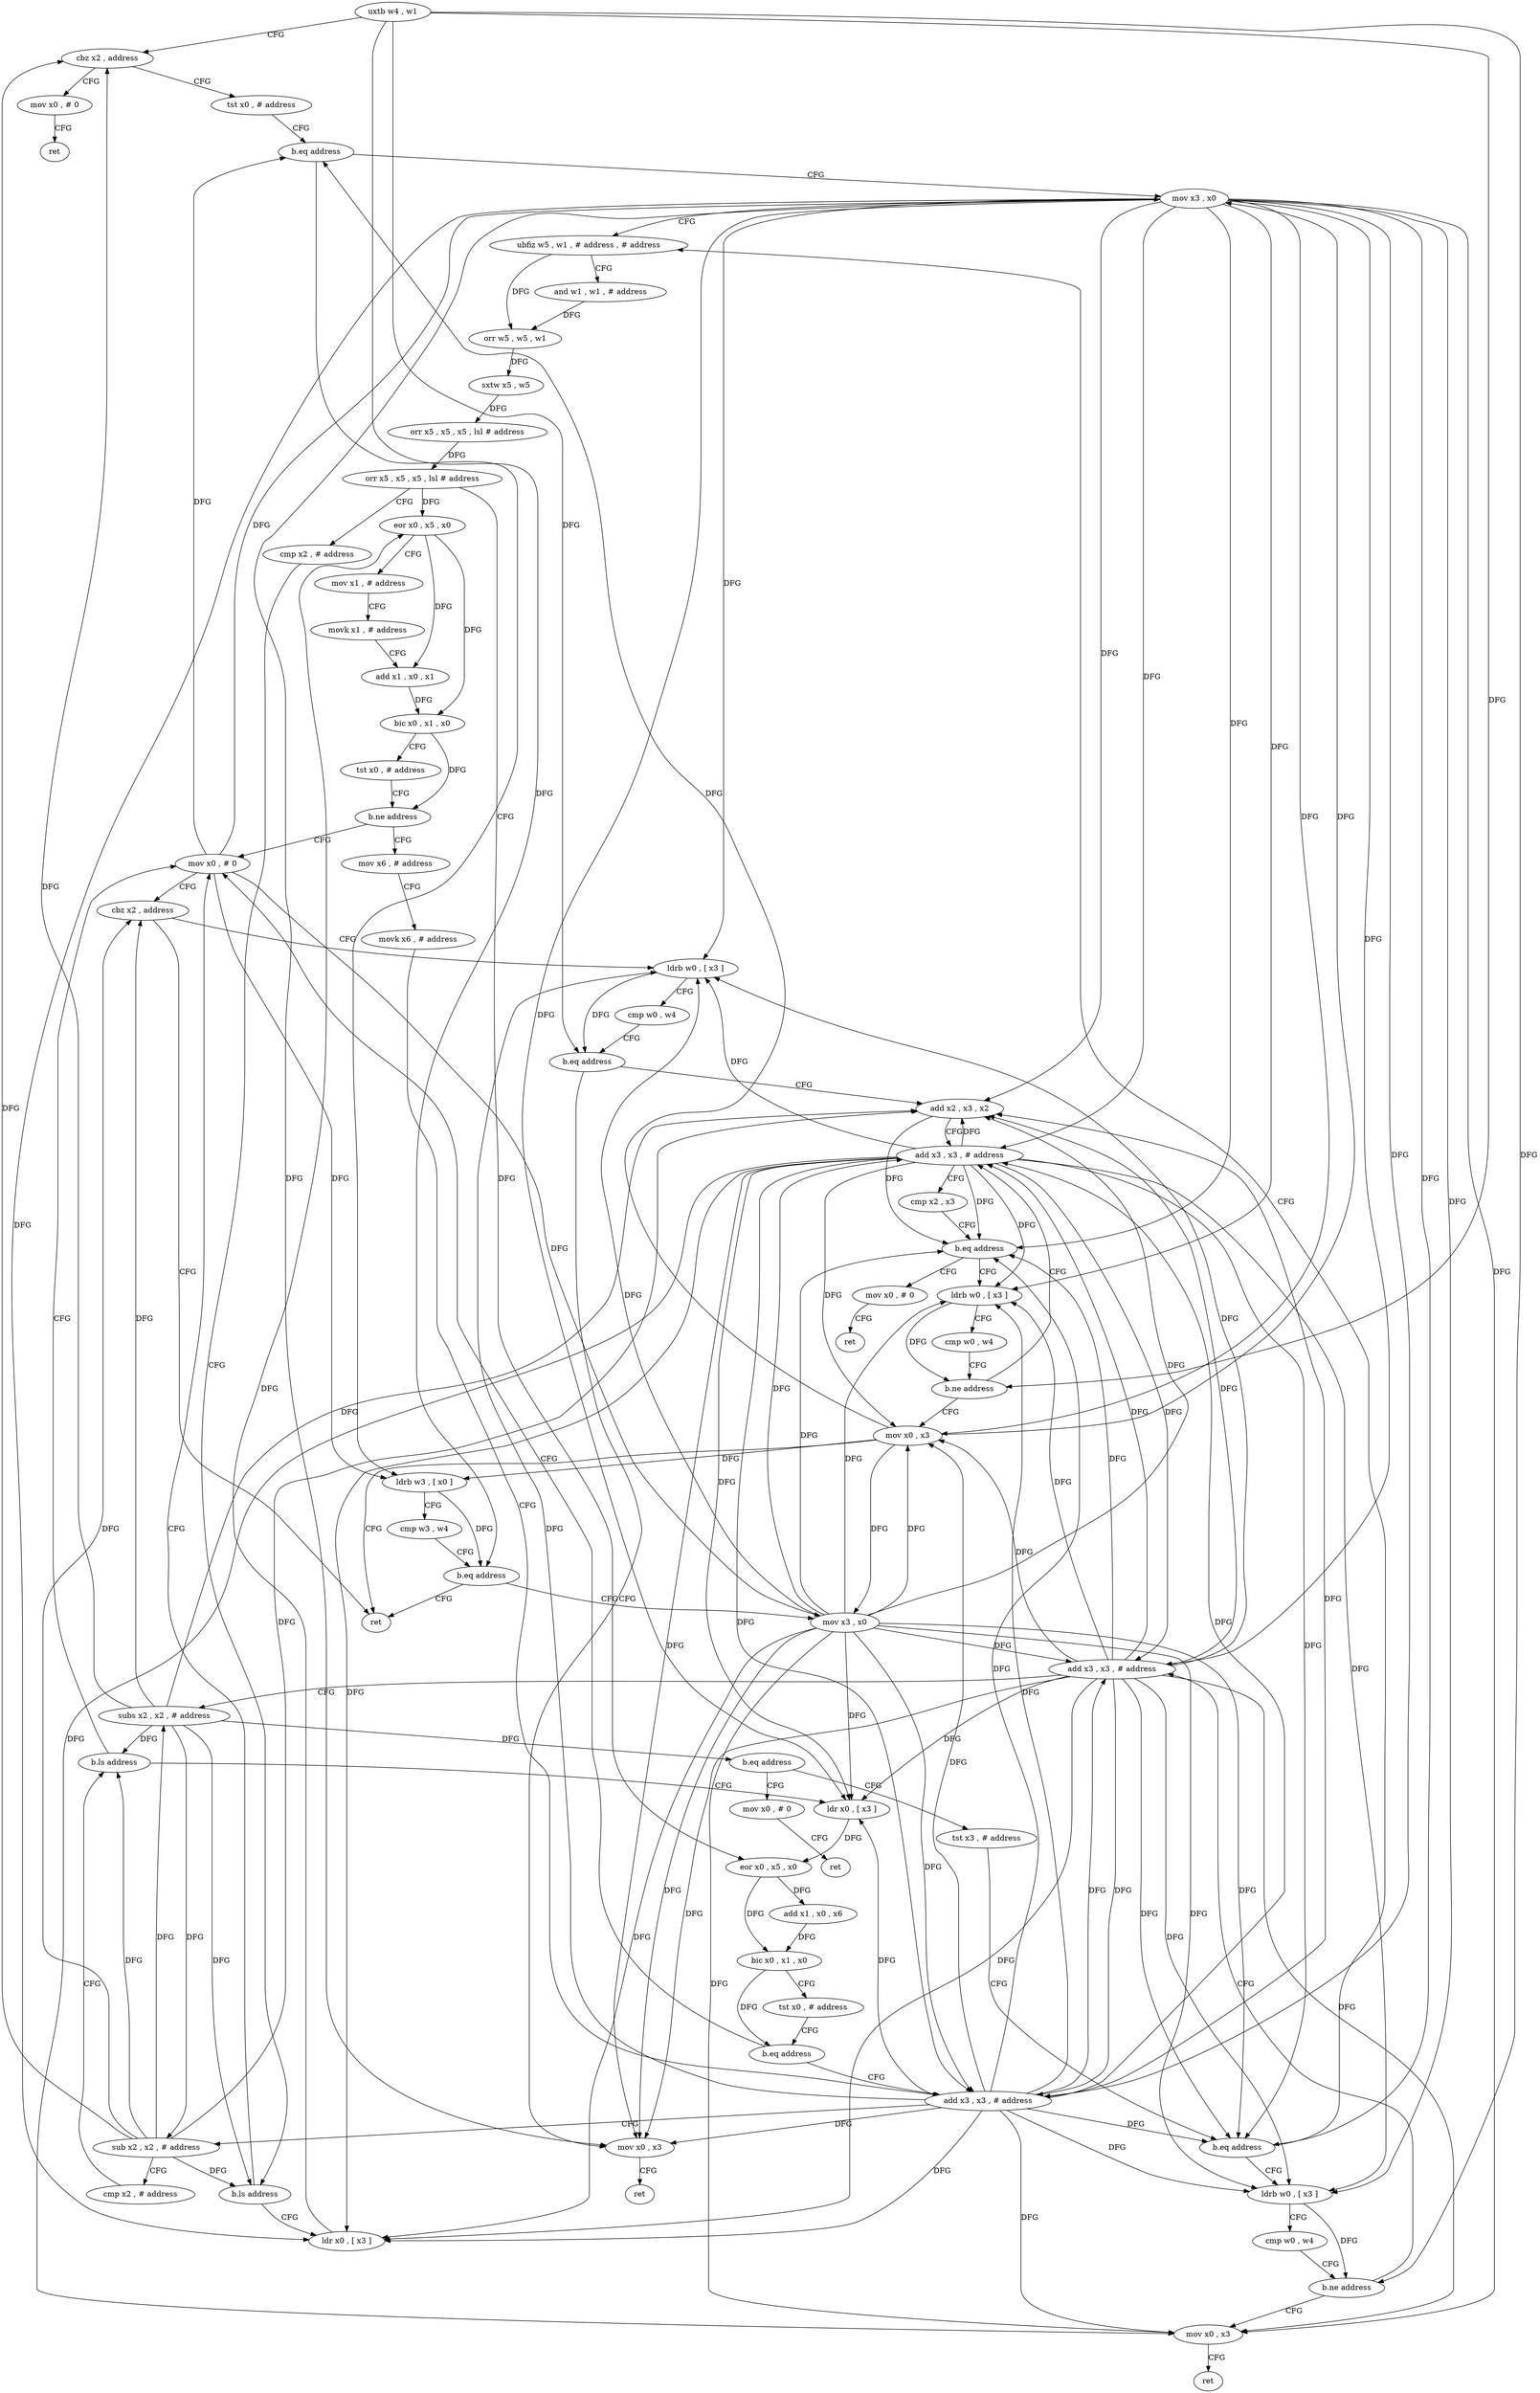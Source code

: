 digraph "func" {
"4398064" [label = "uxtb w4 , w1" ]
"4398068" [label = "cbz x2 , address" ]
"4398316" [label = "mov x0 , # 0" ]
"4398072" [label = "tst x0 , # address" ]
"4398320" [label = "ret" ]
"4398076" [label = "b.eq address" ]
"4398136" [label = "mov x3 , x0" ]
"4398080" [label = "ldrb w3 , [ x0 ]" ]
"4398140" [label = "ubfiz w5 , w1 , # address , # address" ]
"4398084" [label = "cmp w3 , w4" ]
"4398088" [label = "b.eq address" ]
"4398304" [label = "ret" ]
"4398092" [label = "mov x3 , x0" ]
"4398252" [label = "mov x0 , # 0" ]
"4398256" [label = "cbz x2 , address" ]
"4398260" [label = "ldrb w0 , [ x3 ]" ]
"4398172" [label = "ldr x0 , [ x3 ]" ]
"4398176" [label = "eor x0 , x5 , x0" ]
"4398180" [label = "mov x1 , # address" ]
"4398184" [label = "movk x1 , # address" ]
"4398188" [label = "add x1 , x0 , x1" ]
"4398192" [label = "bic x0 , x1 , x0" ]
"4398196" [label = "tst x0 , # address" ]
"4398200" [label = "b.ne address" ]
"4398204" [label = "mov x6 , # address" ]
"4398096" [label = "add x3 , x3 , # address" ]
"4398264" [label = "cmp w0 , w4" ]
"4398268" [label = "b.eq address" ]
"4398332" [label = "mov x0 , x3" ]
"4398272" [label = "add x2 , x3 , x2" ]
"4398208" [label = "movk x6 , # address" ]
"4398212" [label = "add x3 , x3 , # address" ]
"4398324" [label = "mov x0 , # 0" ]
"4398328" [label = "ret" ]
"4398108" [label = "tst x3 , # address" ]
"4398112" [label = "b.eq address" ]
"4398116" [label = "ldrb w0 , [ x3 ]" ]
"4398336" [label = "ret" ]
"4398276" [label = "add x3 , x3 , # address" ]
"4398228" [label = "ldr x0 , [ x3 ]" ]
"4398232" [label = "eor x0 , x5 , x0" ]
"4398236" [label = "add x1 , x0 , x6" ]
"4398240" [label = "bic x0 , x1 , x0" ]
"4398244" [label = "tst x0 , # address" ]
"4398248" [label = "b.eq address" ]
"4398144" [label = "and w1 , w1 , # address" ]
"4398148" [label = "orr w5 , w5 , w1" ]
"4398152" [label = "sxtw x5 , w5" ]
"4398156" [label = "orr x5 , x5 , x5 , lsl # address" ]
"4398160" [label = "orr x5 , x5 , x5 , lsl # address" ]
"4398164" [label = "cmp x2 , # address" ]
"4398168" [label = "b.ls address" ]
"4398120" [label = "cmp w0 , w4" ]
"4398124" [label = "b.ne address" ]
"4398128" [label = "mov x0 , x3" ]
"4398308" [label = "mov x0 , # 0" ]
"4398312" [label = "ret" ]
"4398288" [label = "ldrb w0 , [ x3 ]" ]
"4398292" [label = "cmp w0 , w4" ]
"4398296" [label = "b.ne address" ]
"4398300" [label = "mov x0 , x3" ]
"4398216" [label = "sub x2 , x2 , # address" ]
"4398220" [label = "cmp x2 , # address" ]
"4398224" [label = "b.ls address" ]
"4398100" [label = "subs x2 , x2 , # address" ]
"4398104" [label = "b.eq address" ]
"4398132" [label = "ret" ]
"4398280" [label = "cmp x2 , x3" ]
"4398284" [label = "b.eq address" ]
"4398064" -> "4398068" [ label = "CFG" ]
"4398064" -> "4398088" [ label = "DFG" ]
"4398064" -> "4398268" [ label = "DFG" ]
"4398064" -> "4398124" [ label = "DFG" ]
"4398064" -> "4398296" [ label = "DFG" ]
"4398068" -> "4398316" [ label = "CFG" ]
"4398068" -> "4398072" [ label = "CFG" ]
"4398316" -> "4398320" [ label = "CFG" ]
"4398072" -> "4398076" [ label = "CFG" ]
"4398076" -> "4398136" [ label = "CFG" ]
"4398076" -> "4398080" [ label = "CFG" ]
"4398136" -> "4398140" [ label = "CFG" ]
"4398136" -> "4398172" [ label = "DFG" ]
"4398136" -> "4398096" [ label = "DFG" ]
"4398136" -> "4398260" [ label = "DFG" ]
"4398136" -> "4398112" [ label = "DFG" ]
"4398136" -> "4398332" [ label = "DFG" ]
"4398136" -> "4398272" [ label = "DFG" ]
"4398136" -> "4398212" [ label = "DFG" ]
"4398136" -> "4398116" [ label = "DFG" ]
"4398136" -> "4398276" [ label = "DFG" ]
"4398136" -> "4398284" [ label = "DFG" ]
"4398136" -> "4398228" [ label = "DFG" ]
"4398136" -> "4398128" [ label = "DFG" ]
"4398136" -> "4398288" [ label = "DFG" ]
"4398136" -> "4398300" [ label = "DFG" ]
"4398080" -> "4398084" [ label = "CFG" ]
"4398080" -> "4398088" [ label = "DFG" ]
"4398140" -> "4398144" [ label = "CFG" ]
"4398140" -> "4398148" [ label = "DFG" ]
"4398084" -> "4398088" [ label = "CFG" ]
"4398088" -> "4398304" [ label = "CFG" ]
"4398088" -> "4398092" [ label = "CFG" ]
"4398092" -> "4398096" [ label = "DFG" ]
"4398092" -> "4398172" [ label = "DFG" ]
"4398092" -> "4398260" [ label = "DFG" ]
"4398092" -> "4398112" [ label = "DFG" ]
"4398092" -> "4398332" [ label = "DFG" ]
"4398092" -> "4398272" [ label = "DFG" ]
"4398092" -> "4398212" [ label = "DFG" ]
"4398092" -> "4398116" [ label = "DFG" ]
"4398092" -> "4398276" [ label = "DFG" ]
"4398092" -> "4398284" [ label = "DFG" ]
"4398092" -> "4398228" [ label = "DFG" ]
"4398092" -> "4398128" [ label = "DFG" ]
"4398092" -> "4398288" [ label = "DFG" ]
"4398092" -> "4398300" [ label = "DFG" ]
"4398252" -> "4398256" [ label = "CFG" ]
"4398252" -> "4398076" [ label = "DFG" ]
"4398252" -> "4398136" [ label = "DFG" ]
"4398252" -> "4398080" [ label = "DFG" ]
"4398252" -> "4398092" [ label = "DFG" ]
"4398256" -> "4398304" [ label = "CFG" ]
"4398256" -> "4398260" [ label = "CFG" ]
"4398260" -> "4398264" [ label = "CFG" ]
"4398260" -> "4398268" [ label = "DFG" ]
"4398172" -> "4398176" [ label = "DFG" ]
"4398176" -> "4398180" [ label = "CFG" ]
"4398176" -> "4398188" [ label = "DFG" ]
"4398176" -> "4398192" [ label = "DFG" ]
"4398180" -> "4398184" [ label = "CFG" ]
"4398184" -> "4398188" [ label = "CFG" ]
"4398188" -> "4398192" [ label = "DFG" ]
"4398192" -> "4398196" [ label = "CFG" ]
"4398192" -> "4398200" [ label = "DFG" ]
"4398196" -> "4398200" [ label = "CFG" ]
"4398200" -> "4398252" [ label = "CFG" ]
"4398200" -> "4398204" [ label = "CFG" ]
"4398204" -> "4398208" [ label = "CFG" ]
"4398096" -> "4398100" [ label = "CFG" ]
"4398096" -> "4398172" [ label = "DFG" ]
"4398096" -> "4398260" [ label = "DFG" ]
"4398096" -> "4398112" [ label = "DFG" ]
"4398096" -> "4398332" [ label = "DFG" ]
"4398096" -> "4398272" [ label = "DFG" ]
"4398096" -> "4398212" [ label = "DFG" ]
"4398096" -> "4398116" [ label = "DFG" ]
"4398096" -> "4398276" [ label = "DFG" ]
"4398096" -> "4398284" [ label = "DFG" ]
"4398096" -> "4398228" [ label = "DFG" ]
"4398096" -> "4398128" [ label = "DFG" ]
"4398096" -> "4398288" [ label = "DFG" ]
"4398096" -> "4398300" [ label = "DFG" ]
"4398264" -> "4398268" [ label = "CFG" ]
"4398268" -> "4398332" [ label = "CFG" ]
"4398268" -> "4398272" [ label = "CFG" ]
"4398332" -> "4398336" [ label = "CFG" ]
"4398272" -> "4398276" [ label = "CFG" ]
"4398272" -> "4398284" [ label = "DFG" ]
"4398208" -> "4398212" [ label = "CFG" ]
"4398212" -> "4398216" [ label = "CFG" ]
"4398212" -> "4398172" [ label = "DFG" ]
"4398212" -> "4398096" [ label = "DFG" ]
"4398212" -> "4398260" [ label = "DFG" ]
"4398212" -> "4398112" [ label = "DFG" ]
"4398212" -> "4398332" [ label = "DFG" ]
"4398212" -> "4398272" [ label = "DFG" ]
"4398212" -> "4398116" [ label = "DFG" ]
"4398212" -> "4398276" [ label = "DFG" ]
"4398212" -> "4398284" [ label = "DFG" ]
"4398212" -> "4398228" [ label = "DFG" ]
"4398212" -> "4398128" [ label = "DFG" ]
"4398212" -> "4398288" [ label = "DFG" ]
"4398212" -> "4398300" [ label = "DFG" ]
"4398324" -> "4398328" [ label = "CFG" ]
"4398108" -> "4398112" [ label = "CFG" ]
"4398112" -> "4398140" [ label = "CFG" ]
"4398112" -> "4398116" [ label = "CFG" ]
"4398116" -> "4398120" [ label = "CFG" ]
"4398116" -> "4398124" [ label = "DFG" ]
"4398276" -> "4398280" [ label = "CFG" ]
"4398276" -> "4398172" [ label = "DFG" ]
"4398276" -> "4398096" [ label = "DFG" ]
"4398276" -> "4398260" [ label = "DFG" ]
"4398276" -> "4398112" [ label = "DFG" ]
"4398276" -> "4398332" [ label = "DFG" ]
"4398276" -> "4398212" [ label = "DFG" ]
"4398276" -> "4398116" [ label = "DFG" ]
"4398276" -> "4398272" [ label = "DFG" ]
"4398276" -> "4398284" [ label = "DFG" ]
"4398276" -> "4398228" [ label = "DFG" ]
"4398276" -> "4398128" [ label = "DFG" ]
"4398276" -> "4398288" [ label = "DFG" ]
"4398276" -> "4398300" [ label = "DFG" ]
"4398228" -> "4398232" [ label = "DFG" ]
"4398232" -> "4398236" [ label = "DFG" ]
"4398232" -> "4398240" [ label = "DFG" ]
"4398236" -> "4398240" [ label = "DFG" ]
"4398240" -> "4398244" [ label = "CFG" ]
"4398240" -> "4398248" [ label = "DFG" ]
"4398244" -> "4398248" [ label = "CFG" ]
"4398248" -> "4398212" [ label = "CFG" ]
"4398248" -> "4398252" [ label = "CFG" ]
"4398144" -> "4398148" [ label = "DFG" ]
"4398148" -> "4398152" [ label = "DFG" ]
"4398152" -> "4398156" [ label = "DFG" ]
"4398156" -> "4398160" [ label = "DFG" ]
"4398160" -> "4398164" [ label = "CFG" ]
"4398160" -> "4398176" [ label = "DFG" ]
"4398160" -> "4398232" [ label = "DFG" ]
"4398164" -> "4398168" [ label = "CFG" ]
"4398168" -> "4398252" [ label = "CFG" ]
"4398168" -> "4398172" [ label = "CFG" ]
"4398120" -> "4398124" [ label = "CFG" ]
"4398124" -> "4398096" [ label = "CFG" ]
"4398124" -> "4398128" [ label = "CFG" ]
"4398128" -> "4398132" [ label = "CFG" ]
"4398308" -> "4398312" [ label = "CFG" ]
"4398288" -> "4398292" [ label = "CFG" ]
"4398288" -> "4398296" [ label = "DFG" ]
"4398292" -> "4398296" [ label = "CFG" ]
"4398296" -> "4398276" [ label = "CFG" ]
"4398296" -> "4398300" [ label = "CFG" ]
"4398300" -> "4398304" [ label = "CFG" ]
"4398300" -> "4398076" [ label = "DFG" ]
"4398300" -> "4398136" [ label = "DFG" ]
"4398300" -> "4398080" [ label = "DFG" ]
"4398300" -> "4398092" [ label = "DFG" ]
"4398216" -> "4398220" [ label = "CFG" ]
"4398216" -> "4398068" [ label = "DFG" ]
"4398216" -> "4398168" [ label = "DFG" ]
"4398216" -> "4398256" [ label = "DFG" ]
"4398216" -> "4398100" [ label = "DFG" ]
"4398216" -> "4398272" [ label = "DFG" ]
"4398216" -> "4398224" [ label = "DFG" ]
"4398220" -> "4398224" [ label = "CFG" ]
"4398224" -> "4398252" [ label = "CFG" ]
"4398224" -> "4398228" [ label = "CFG" ]
"4398100" -> "4398104" [ label = "DFG" ]
"4398100" -> "4398068" [ label = "DFG" ]
"4398100" -> "4398168" [ label = "DFG" ]
"4398100" -> "4398256" [ label = "DFG" ]
"4398100" -> "4398272" [ label = "DFG" ]
"4398100" -> "4398216" [ label = "DFG" ]
"4398100" -> "4398224" [ label = "DFG" ]
"4398104" -> "4398324" [ label = "CFG" ]
"4398104" -> "4398108" [ label = "CFG" ]
"4398280" -> "4398284" [ label = "CFG" ]
"4398284" -> "4398308" [ label = "CFG" ]
"4398284" -> "4398288" [ label = "CFG" ]
}
